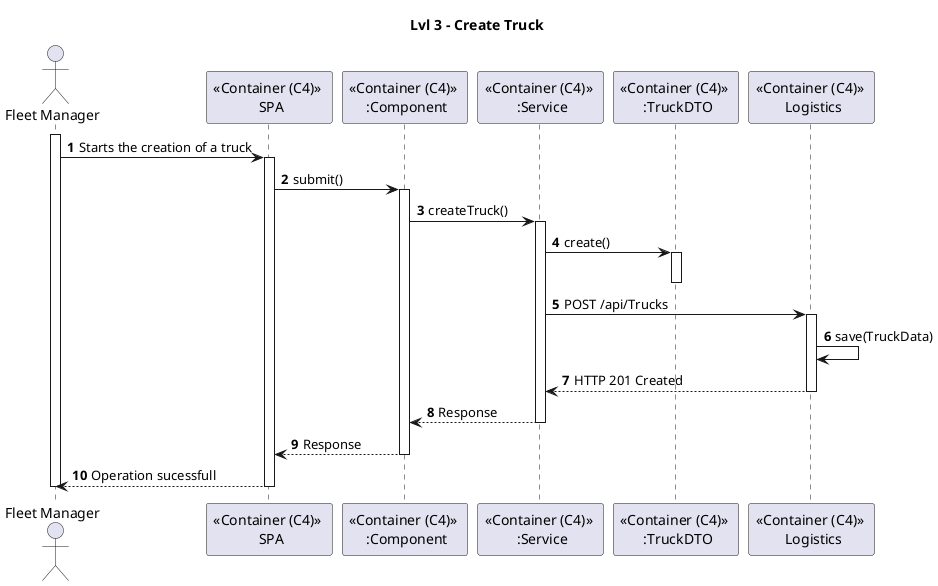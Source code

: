 @startuml US

title Lvl 3 - Create Truck

autonumber

actor "Fleet Manager" as FM
participant "<< Container (C4) >> \n SPA" as S
participant "<< Container (C4) >> \n :Component" as C
participant "<< Container (C4) >> \n :Service" as SV
participant "<< Container (C4) >> \n :TruckDTO" as DTO
participant "<< Container (C4) >> \n Logistics" as LG


activate FM
FM -> S : Starts the creation of a truck

activate S
S -> C : submit()
activate C

C -> SV : createTruck()
activate SV

SV -> DTO : create()
activate DTO
deactivate DTO

SV -> LG : POST /api/Trucks
activate LG

LG -> LG : save(TruckData)

LG --> SV : HTTP 201 Created
deactivate LG

SV --> C : Response
deactivate SV

C --> S : Response
deactivate C
S --> FM : Operation sucessfull
deactivate S

deactivate FM

@enduml